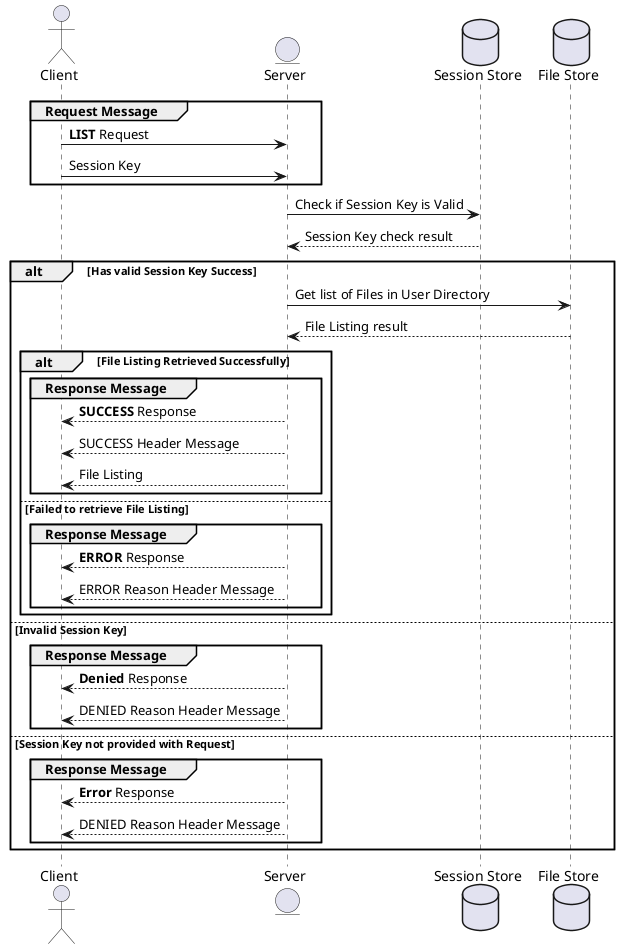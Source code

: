 @startuml
actor Client
entity Server
Database "Session Store"
Database "File Store"

group Request Message
    Client -> Server: **LIST** Request
    Client -> Server: Session Key
end

Server -> "Session Store": Check if Session Key is Valid
"Session Store" --> Server: Session Key check result

alt Has valid Session Key Success
    Server -> "File Store": Get list of Files in User Directory
    "File Store" --> Server: File Listing result

    alt File Listing Retrieved Successfully
        group Response Message
            Server --> Client: **SUCCESS** Response
            Server --> Client: SUCCESS Header Message
            Server --> Client: File Listing
        end
    else Failed to retrieve File Listing
        group Response Message
            Server --> Client: **ERROR** Response
            Server --> Client: ERROR Reason Header Message
        end
    end

else Invalid Session Key
    group Response Message
        Server --> Client: **Denied** Response
        Server --> Client: DENIED Reason Header Message
    end
else Session Key not provided with Request
    group Response Message
        Server --> Client: **Error** Response
        Server --> Client: DENIED Reason Header Message
    end
end
@enduml